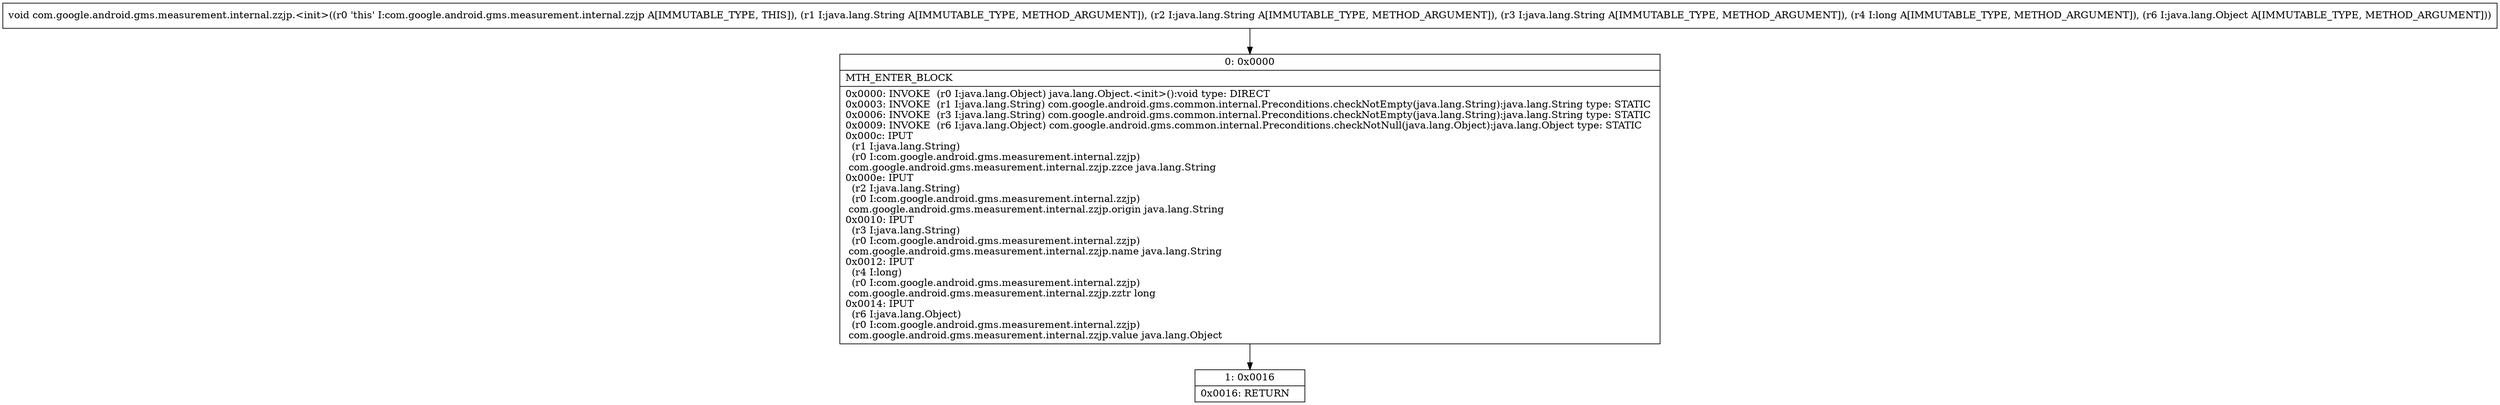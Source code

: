 digraph "CFG forcom.google.android.gms.measurement.internal.zzjp.\<init\>(Ljava\/lang\/String;Ljava\/lang\/String;Ljava\/lang\/String;JLjava\/lang\/Object;)V" {
Node_0 [shape=record,label="{0\:\ 0x0000|MTH_ENTER_BLOCK\l|0x0000: INVOKE  (r0 I:java.lang.Object) java.lang.Object.\<init\>():void type: DIRECT \l0x0003: INVOKE  (r1 I:java.lang.String) com.google.android.gms.common.internal.Preconditions.checkNotEmpty(java.lang.String):java.lang.String type: STATIC \l0x0006: INVOKE  (r3 I:java.lang.String) com.google.android.gms.common.internal.Preconditions.checkNotEmpty(java.lang.String):java.lang.String type: STATIC \l0x0009: INVOKE  (r6 I:java.lang.Object) com.google.android.gms.common.internal.Preconditions.checkNotNull(java.lang.Object):java.lang.Object type: STATIC \l0x000c: IPUT  \l  (r1 I:java.lang.String)\l  (r0 I:com.google.android.gms.measurement.internal.zzjp)\l com.google.android.gms.measurement.internal.zzjp.zzce java.lang.String \l0x000e: IPUT  \l  (r2 I:java.lang.String)\l  (r0 I:com.google.android.gms.measurement.internal.zzjp)\l com.google.android.gms.measurement.internal.zzjp.origin java.lang.String \l0x0010: IPUT  \l  (r3 I:java.lang.String)\l  (r0 I:com.google.android.gms.measurement.internal.zzjp)\l com.google.android.gms.measurement.internal.zzjp.name java.lang.String \l0x0012: IPUT  \l  (r4 I:long)\l  (r0 I:com.google.android.gms.measurement.internal.zzjp)\l com.google.android.gms.measurement.internal.zzjp.zztr long \l0x0014: IPUT  \l  (r6 I:java.lang.Object)\l  (r0 I:com.google.android.gms.measurement.internal.zzjp)\l com.google.android.gms.measurement.internal.zzjp.value java.lang.Object \l}"];
Node_1 [shape=record,label="{1\:\ 0x0016|0x0016: RETURN   \l}"];
MethodNode[shape=record,label="{void com.google.android.gms.measurement.internal.zzjp.\<init\>((r0 'this' I:com.google.android.gms.measurement.internal.zzjp A[IMMUTABLE_TYPE, THIS]), (r1 I:java.lang.String A[IMMUTABLE_TYPE, METHOD_ARGUMENT]), (r2 I:java.lang.String A[IMMUTABLE_TYPE, METHOD_ARGUMENT]), (r3 I:java.lang.String A[IMMUTABLE_TYPE, METHOD_ARGUMENT]), (r4 I:long A[IMMUTABLE_TYPE, METHOD_ARGUMENT]), (r6 I:java.lang.Object A[IMMUTABLE_TYPE, METHOD_ARGUMENT])) }"];
MethodNode -> Node_0;
Node_0 -> Node_1;
}

